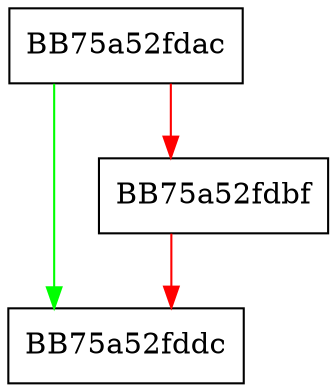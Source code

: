 digraph HipsStreamScanCheck {
  node [shape="box"];
  graph [splines=ortho];
  BB75a52fdac -> BB75a52fddc [color="green"];
  BB75a52fdac -> BB75a52fdbf [color="red"];
  BB75a52fdbf -> BB75a52fddc [color="red"];
}